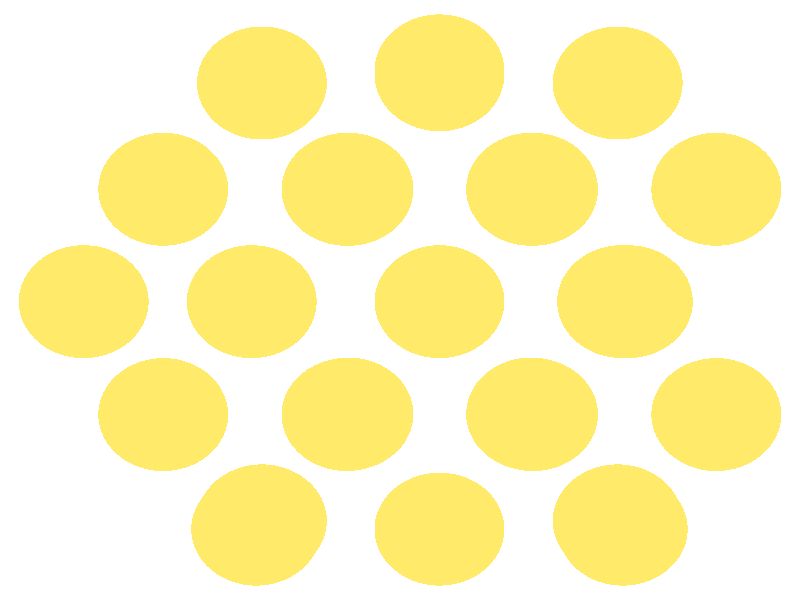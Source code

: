 #include "colors.inc"
#include "finish.inc"

global_settings {assumed_gamma 1 max_trace_level 6}
background {color White}
camera {orthographic
  right -12.57*x up 10.84*y
  direction 1.00*z
  location <0,0,50.00> look_at <0,0,0>}
light_source {<  2.00,   3.00,  40.00> color White
  area_light <0.70, 0, 0>, <0, 0.70, 0>, 3, 3
  adaptive 1 jitter}

#declare simple = finish {phong 0.7}
#declare pale = finish {ambient .5 diffuse .85 roughness .001 specular 0.200 }
#declare intermediate = finish {ambient 0.3 diffuse 0.6 specular 0.10 roughness 0.04 }
#declare vmd = finish {ambient .0 diffuse .65 phong 0.1 phong_size 40. specular 0.500 }
#declare jmol = finish {ambient .2 diffuse .6 specular 1 roughness .001 metallic}
#declare ase2 = finish {ambient 0.05 brilliance 3 diffuse 0.6 metallic specular 0.70 roughness 0.04 reflection 0.15}
#declare ase3 = finish {ambient .15 brilliance 2 diffuse .6 metallic specular 1. roughness .001 reflection .0}
#declare glass = finish {ambient .05 diffuse .3 specular 1. roughness .001}
#declare Rcell = 0.050;
#declare Rbond = 0.100;

#macro atom(LOC, R, COL, FIN)
  sphere{LOC, R texture{pigment{COL} finish{FIN}}}
#end
#macro constrain(LOC, R, COL, FIN)
union{torus{R, Rcell rotate 45*z texture{pigment{COL} finish{FIN}}}
      torus{R, Rcell rotate -45*z texture{pigment{COL} finish{FIN}}}
      translate LOC}
#end

atom(<  3.50,  -4.14,  -0.00>, 1.02, rgb <1.00, 0.82, 0.14>, ase3) // #0 
atom(<  4.97,  -2.07,  -1.46>, 1.02, rgb <1.00, 0.82, 0.14>, ase3) // #1 
atom(<  3.49,  -0.03,  -0.00>, 1.02, rgb <1.00, 0.82, 0.14>, ase3) // #2 
atom(<  4.97,   2.00,  -1.47>, 1.02, rgb <1.00, 0.82, 0.14>, ase3) // #3 
atom(< -2.26,  -4.14,  -0.00>, 1.02, rgb <1.00, 0.82, 0.14>, ase3) // #4 
atom(< -0.81,  -2.06,  -1.44>, 1.02, rgb <1.00, 0.82, 0.14>, ase3) // #5 
atom(<  0.62,  -4.14,  -2.88>, 1.02, rgb <1.00, 0.82, 0.14>, ase3) // #6 
atom(<  2.06,  -2.06,  -1.44>, 1.02, rgb <1.00, 0.82, 0.14>, ase3) // #7 
atom(<  3.42,  -3.99,  -2.79>, 1.02, rgb <1.00, 0.82, 0.14>, ase3) // #8 
atom(<  2.09,  -2.07,  -4.34>, 1.02, rgb <1.00, 0.82, 0.14>, ase3) // #9 
atom(<  0.62,  -0.03,   0.00>, 1.02, rgb <1.00, 0.82, 0.14>, ase3) // #10 
atom(< -0.81,   2.00,  -1.44>, 1.02, rgb <1.00, 0.82, 0.14>, ase3) // #11 
atom(<  0.62,  -0.03,  -2.87>, 1.02, rgb <1.00, 0.82, 0.14>, ase3) // #12 
atom(<  2.06,   2.00,  -1.44>, 1.02, rgb <1.00, 0.82, 0.14>, ase3) // #13 
atom(<  3.58,  -0.03,  -2.95>, 1.02, rgb <1.00, 0.82, 0.14>, ase3) // #14 
atom(<  2.09,   2.00,  -4.34>, 1.02, rgb <1.00, 0.82, 0.14>, ase3) // #15 
atom(<  0.62,   4.14,  -0.00>, 1.02, rgb <1.00, 0.82, 0.14>, ase3) // #16 
atom(<  0.62,   4.07,  -2.88>, 1.02, rgb <1.00, 0.82, 0.14>, ase3) // #17 
atom(<  3.42,   3.92,  -2.79>, 1.02, rgb <1.00, 0.82, 0.14>, ase3) // #18 
atom(< -3.72,  -2.07,  -1.46>, 1.02, rgb <1.00, 0.82, 0.14>, ase3) // #19 
atom(< -2.17,  -3.99,  -2.79>, 1.02, rgb <1.00, 0.82, 0.14>, ase3) // #20 
atom(< -0.84,  -2.07,  -4.34>, 1.02, rgb <1.00, 0.82, 0.14>, ase3) // #21 
atom(< -4.97,  -0.03,  -0.00>, 1.02, rgb <1.00, 0.82, 0.14>, ase3) // #22 
atom(< -3.72,   2.00,  -1.47>, 1.02, rgb <1.00, 0.82, 0.14>, ase3) // #23 
atom(< -2.33,  -0.03,  -2.95>, 1.02, rgb <1.00, 0.82, 0.14>, ase3) // #24 
atom(< -0.84,   2.00,  -4.34>, 1.02, rgb <1.00, 0.82, 0.14>, ase3) // #25 
atom(<  0.62,  -0.03,  -5.59>, 1.02, rgb <1.00, 0.82, 0.14>, ase3) // #26 
atom(< -2.17,   3.92,  -2.79>, 1.02, rgb <1.00, 0.82, 0.14>, ase3) // #27 
